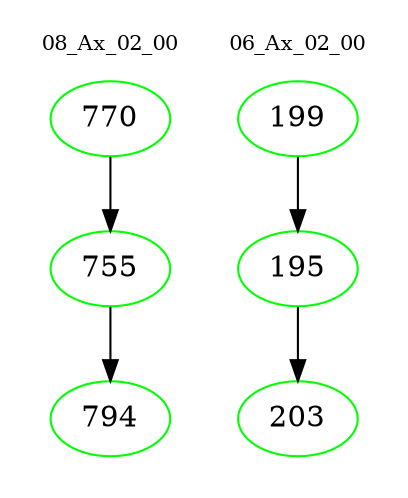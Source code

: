 digraph{
subgraph cluster_0 {
color = white
label = "08_Ax_02_00";
fontsize=10;
T0_770 [label="770", color="green"]
T0_770 -> T0_755 [color="black"]
T0_755 [label="755", color="green"]
T0_755 -> T0_794 [color="black"]
T0_794 [label="794", color="green"]
}
subgraph cluster_1 {
color = white
label = "06_Ax_02_00";
fontsize=10;
T1_199 [label="199", color="green"]
T1_199 -> T1_195 [color="black"]
T1_195 [label="195", color="green"]
T1_195 -> T1_203 [color="black"]
T1_203 [label="203", color="green"]
}
}
